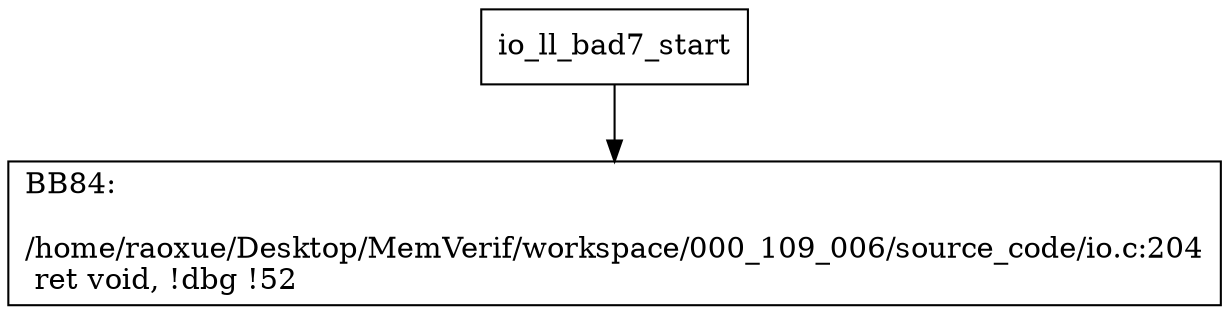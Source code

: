 digraph "CFG for'io_ll_bad7' function" {
	BBio_ll_bad7_start[shape=record,label="{io_ll_bad7_start}"];
	BBio_ll_bad7_start-> io_ll_bad7BB84;
	io_ll_bad7BB84 [shape=record, label="{BB84:\l\l/home/raoxue/Desktop/MemVerif/workspace/000_109_006/source_code/io.c:204\l
  ret void, !dbg !52\l
}"];
}
